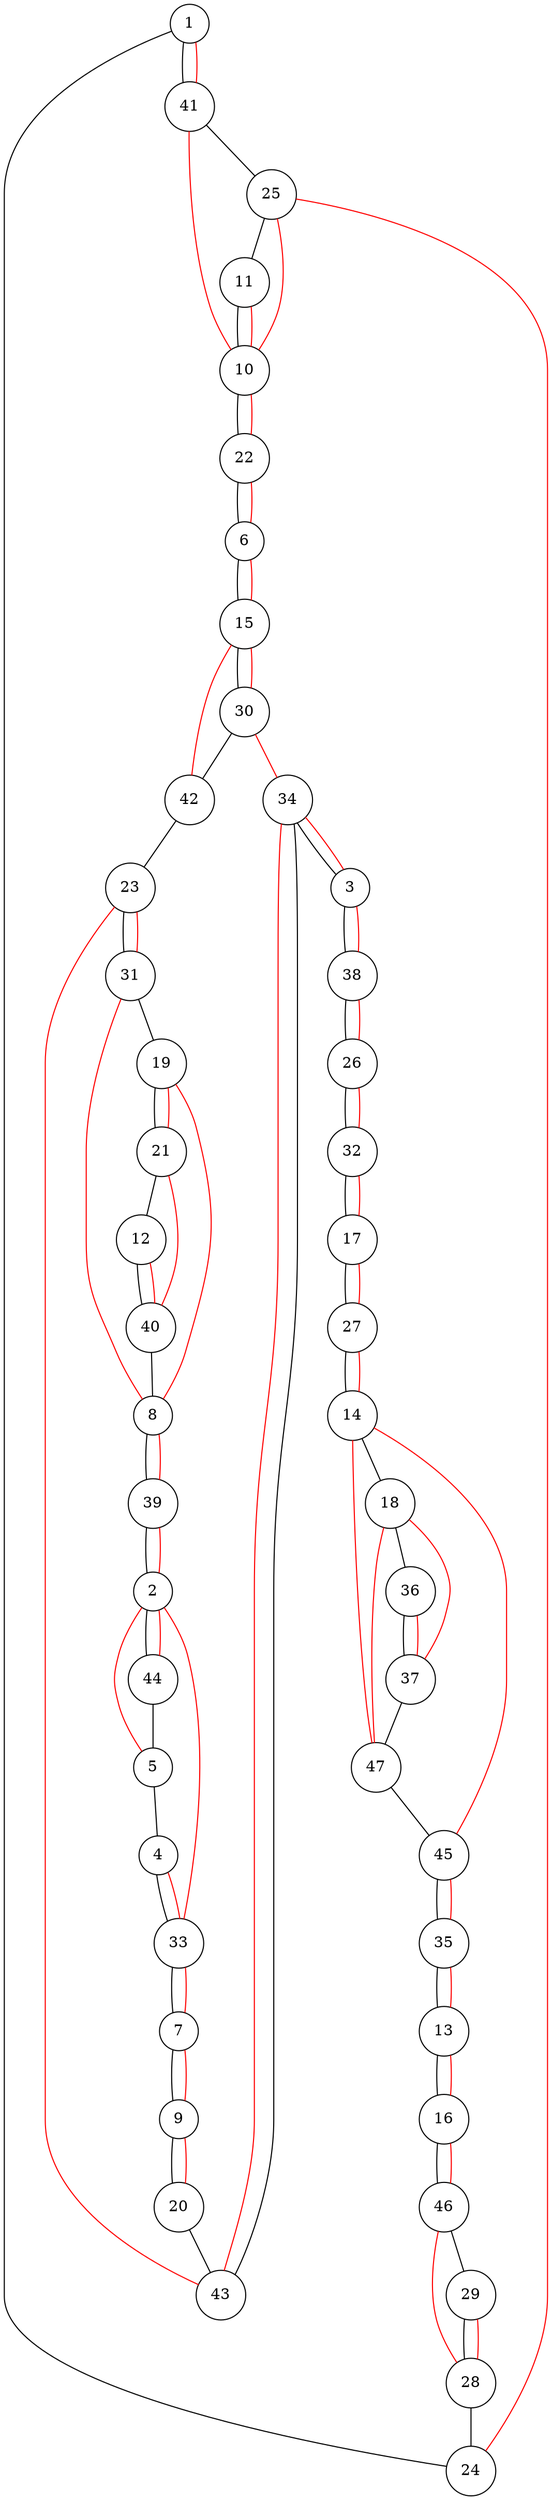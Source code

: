 graph random1012484 {
	node [shape=circle fillcolor=white]
	1 [ pos = "0.637007,3.142550!"]
	2 [ pos = "16.911210,14.272744!"]
	3 [ pos = "8.074976,7.090822!"]
	4 [ pos = "19.096121,12.396224!"]
	5 [ pos = "18.760212,14.738066!"]
	6 [ pos = "3.059294,10.627610!"]
	7 [ pos = "17.239529,11.481950!"]
	8 [ pos = "13.138738,14.966878!"]
	9 [ pos = "15.824435,9.027277!"]
	10 [ pos = "1.993467,7.172472!"]
	11 [ pos = "4.238513,8.017884!"]
	12 [ pos = "12.483275,19.031046!"]
	13 [ pos = "8.317514,2.855505!"]
	14 [ pos = "14.187758,3.676724!"]
	15 [ pos = "3.224574,10.924257!"]
	16 [ pos = "7.670523,3.861581!"]
	17 [ pos = "14.066807,4.527924!"]
	18 [ pos = "18.134325,2.087974!"]
	19 [ pos = "11.618746,17.176638!"]
	20 [ pos = "14.484198,10.325149!"]
	21 [ pos = "11.860895,17.543492!"]
	22 [ pos = "0.898951,9.046616!"]
	23 [ pos = "8.971634,14.037689!"]
	24 [ pos = "3.959686,4.742261!"]
	25 [ pos = "3.011158,5.953153!"]
	26 [ pos = "11.914733,7.249670!"]
	27 [ pos = "13.971037,4.344200!"]
	28 [ pos = "6.226908,2.234743!"]
	29 [ pos = "7.199704,0.360858!"]
	30 [ pos = "5.911466,10.424279!"]
	31 [ pos = "11.285115,13.581989!"]
	32 [ pos = "14.285860,5.298113!"]
	33 [ pos = "18.109913,12.366376!"]
	34 [ pos = "7.386087,9.674851!"]
	35 [ pos = "9.489205,1.816477!"]
	36 [ pos = "20.000000,1.296292!"]
	37 [ pos = "19.359970,0.845143!"]
	38 [ pos = "10.342908,8.277795!"]
	39 [ pos = "14.882831,14.302593!"]
	40 [ pos = "13.020056,17.893989!"]
	41 [ pos = "0.201938,4.880981!"]
	42 [ pos = "5.089851,14.172974!"]
	43 [ pos = "9.225181,11.316759!"]
	44 [ pos = "16.407717,16.424886!"]
	45 [ pos = "11.677617,2.265375!"]
	46 [ pos = "6.795356,2.908923!"]
	47 [ pos = "15.847364,1.027407!"]

	1 -- 41 [color = black]
	2 -- 44 [color = black]
	3 -- 38 [color = black]
	4 -- 33 [color = black]
	5 -- 4 [color = black]
	6 -- 15 [color = black]
	7 -- 9 [color = black]
	8 -- 39 [color = black]
	9 -- 20 [color = black]
	10 -- 22 [color = black]
	11 -- 10 [color = black]
	12 -- 40 [color = black]
	13 -- 16 [color = black]
	14 -- 18 [color = black]
	15 -- 30 [color = black]
	16 -- 46 [color = black]
	17 -- 27 [color = black]
	18 -- 36 [color = black]
	19 -- 21 [color = black]
	20 -- 43 [color = black]
	21 -- 12 [color = black]
	22 -- 6 [color = black]
	23 -- 31 [color = black]
	24 -- 1 [color = black]
	25 -- 11 [color = black]
	26 -- 32 [color = black]
	27 -- 14 [color = black]
	28 -- 24 [color = black]
	29 -- 28 [color = black]
	30 -- 42 [color = black]
	31 -- 19 [color = black]
	32 -- 17 [color = black]
	33 -- 7 [color = black]
	34 -- 3 [color = black]
	35 -- 13 [color = black]
	36 -- 37 [color = black]
	37 -- 47 [color = black]
	38 -- 26 [color = black]
	39 -- 2 [color = black]
	40 -- 8 [color = black]
	41 -- 25 [color = black]
	42 -- 23 [color = black]
	43 -- 34 [color = black]
	44 -- 5 [color = black]
	45 -- 35 [color = black]
	46 -- 29 [color = black]
	47 -- 45 [color = black]
	1 -- 41 [color = red]
	2 -- 5 [color = red]
	2 -- 39 [color = red]
	2 -- 44 [color = red]
	2 -- 33 [color = red]
	3 -- 38 [color = red]
	3 -- 34 [color = red]
	4 -- 33 [color = red]
	6 -- 15 [color = red]
	6 -- 22 [color = red]
	7 -- 33 [color = red]
	7 -- 9 [color = red]
	8 -- 39 [color = red]
	8 -- 31 [color = red]
	8 -- 19 [color = red]
	9 -- 20 [color = red]
	10 -- 25 [color = red]
	10 -- 22 [color = red]
	10 -- 11 [color = red]
	10 -- 41 [color = red]
	12 -- 40 [color = red]
	13 -- 16 [color = red]
	13 -- 35 [color = red]
	14 -- 27 [color = red]
	14 -- 45 [color = red]
	14 -- 47 [color = red]
	15 -- 30 [color = red]
	15 -- 42 [color = red]
	16 -- 46 [color = red]
	17 -- 27 [color = red]
	17 -- 32 [color = red]
	18 -- 37 [color = red]
	18 -- 47 [color = red]
	19 -- 21 [color = red]
	21 -- 40 [color = red]
	23 -- 31 [color = red]
	23 -- 43 [color = red]
	24 -- 25 [color = red]
	26 -- 38 [color = red]
	26 -- 32 [color = red]
	28 -- 46 [color = red]
	28 -- 29 [color = red]
	30 -- 34 [color = red]
	34 -- 43 [color = red]
	35 -- 45 [color = red]
	36 -- 37 [color = red]
}